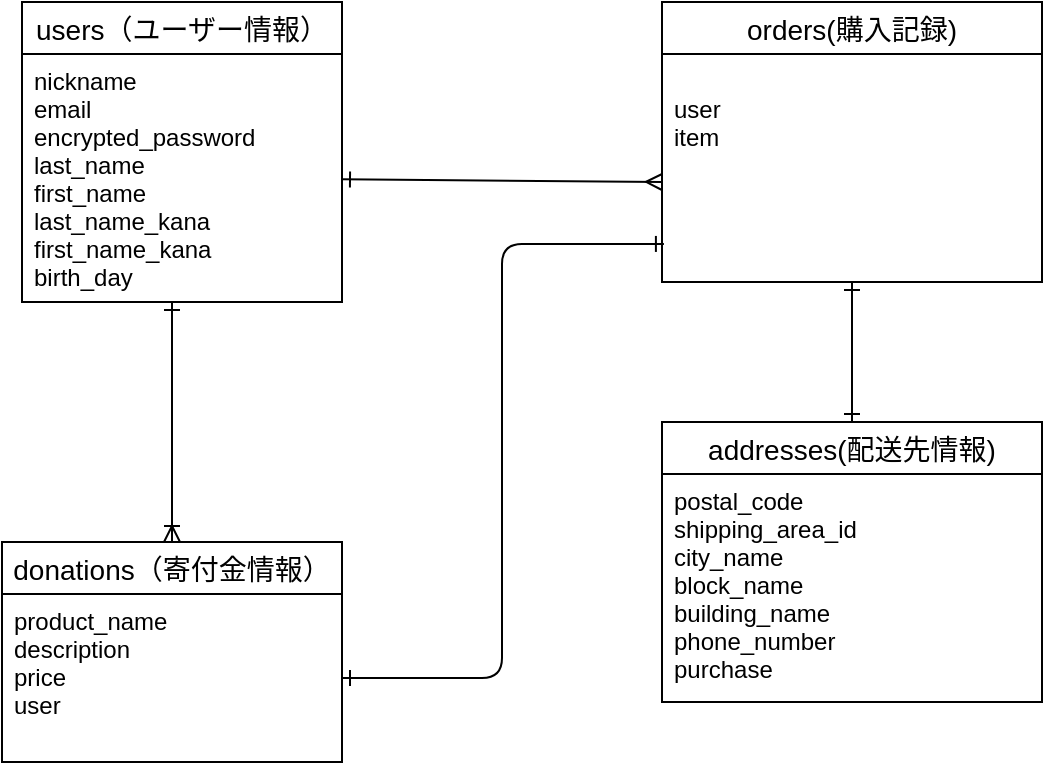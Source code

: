 <mxfile>
    <diagram id="7Q7c_u_gHPKrO-3R8lcH" name="ページ1">
        <mxGraphModel dx="740" dy="670" grid="1" gridSize="10" guides="1" tooltips="1" connect="1" arrows="1" fold="1" page="1" pageScale="1" pageWidth="827" pageHeight="1169" math="0" shadow="0">
            <root>
                <mxCell id="0"/>
                <mxCell id="1" parent="0"/>
                <mxCell id="2" value="users（ユーザー情報）" style="swimlane;fontStyle=0;childLayout=stackLayout;horizontal=1;startSize=26;horizontalStack=0;resizeParent=1;resizeParentMax=0;resizeLast=0;collapsible=1;marginBottom=0;align=center;fontSize=14;" parent="1" vertex="1">
                    <mxGeometry x="40" y="40" width="160" height="150" as="geometry"/>
                </mxCell>
                <mxCell id="3" value="nickname&#10;email&#10;encrypted_password&#10;last_name&#10;first_name&#10;last_name_kana&#10;first_name_kana&#10;birth_day&#10;" style="text;strokeColor=none;fillColor=none;spacingLeft=4;spacingRight=4;overflow=hidden;rotatable=0;points=[[0,0.5],[1,0.5]];portConstraint=eastwest;fontSize=12;" parent="2" vertex="1">
                    <mxGeometry y="26" width="160" height="124" as="geometry"/>
                </mxCell>
                <mxCell id="4" value="orders(購入記録)" style="swimlane;fontStyle=0;childLayout=stackLayout;horizontal=1;startSize=26;horizontalStack=0;resizeParent=1;resizeParentMax=0;resizeLast=0;collapsible=1;marginBottom=0;align=center;fontSize=14;" parent="1" vertex="1">
                    <mxGeometry x="360" y="40" width="190" height="140" as="geometry"/>
                </mxCell>
                <mxCell id="5" value="&#10;user&#10;item" style="text;strokeColor=none;fillColor=none;spacingLeft=4;spacingRight=4;overflow=hidden;rotatable=0;points=[[0,0.5],[1,0.5]];portConstraint=eastwest;fontSize=12;" parent="4" vertex="1">
                    <mxGeometry y="26" width="190" height="114" as="geometry"/>
                </mxCell>
                <mxCell id="6" value="donations（寄付金情報）" style="swimlane;fontStyle=0;childLayout=stackLayout;horizontal=1;startSize=26;horizontalStack=0;resizeParent=1;resizeParentMax=0;resizeLast=0;collapsible=1;marginBottom=0;align=center;fontSize=14;" parent="1" vertex="1">
                    <mxGeometry x="30" y="310" width="170" height="110" as="geometry"/>
                </mxCell>
                <mxCell id="7" value="product_name&#10;description&#10;price&#10;user" style="text;strokeColor=none;fillColor=none;spacingLeft=4;spacingRight=4;overflow=hidden;rotatable=0;points=[[0,0.5],[1,0.5]];portConstraint=eastwest;fontSize=12;" parent="6" vertex="1">
                    <mxGeometry y="26" width="170" height="84" as="geometry"/>
                </mxCell>
                <mxCell id="8" value="" style="fontSize=12;html=1;endArrow=ERoneToMany;entryX=0.5;entryY=0;entryDx=0;entryDy=0;startArrow=ERone;startFill=0;" parent="1" target="6" edge="1">
                    <mxGeometry width="100" height="100" relative="1" as="geometry">
                        <mxPoint x="115" y="190" as="sourcePoint"/>
                        <mxPoint x="127" y="310" as="targetPoint"/>
                    </mxGeometry>
                </mxCell>
                <mxCell id="9" value="" style="fontSize=12;html=1;endArrow=ERmany;startArrow=ERone;startFill=0;endFill=0;" parent="1" source="3" edge="1">
                    <mxGeometry width="100" height="100" relative="1" as="geometry">
                        <mxPoint x="260" y="230" as="sourcePoint"/>
                        <mxPoint x="360" y="130" as="targetPoint"/>
                    </mxGeometry>
                </mxCell>
                <mxCell id="10" value="addresses(配送先情報)" style="swimlane;fontStyle=0;childLayout=stackLayout;horizontal=1;startSize=26;horizontalStack=0;resizeParent=1;resizeParentMax=0;resizeLast=0;collapsible=1;marginBottom=0;align=center;fontSize=14;" parent="1" vertex="1">
                    <mxGeometry x="360" y="250" width="190" height="140" as="geometry"/>
                </mxCell>
                <mxCell id="11" value="postal_code&#10;shipping_area_id &#10;city_name&#10;block_name&#10;building_name&#10;phone_number&#10;purchase" style="text;strokeColor=none;fillColor=none;spacingLeft=4;spacingRight=4;overflow=hidden;rotatable=0;points=[[0,0.5],[1,0.5]];portConstraint=eastwest;fontSize=12;" parent="10" vertex="1">
                    <mxGeometry y="26" width="190" height="114" as="geometry"/>
                </mxCell>
                <mxCell id="12" value="" style="fontSize=12;html=1;endArrow=ERone;endFill=1;startArrow=ERone;startFill=0;" parent="1" source="10" edge="1">
                    <mxGeometry width="100" height="100" relative="1" as="geometry">
                        <mxPoint x="455" y="248" as="sourcePoint"/>
                        <mxPoint x="455" y="180" as="targetPoint"/>
                    </mxGeometry>
                </mxCell>
                <mxCell id="13" value="" style="fontSize=12;html=1;endArrow=ERone;startArrow=ERone;edgeStyle=orthogonalEdgeStyle;entryX=0.005;entryY=0.833;entryDx=0;entryDy=0;entryPerimeter=0;startFill=0;endFill=0;" parent="1" source="7" target="5" edge="1">
                    <mxGeometry width="100" height="100" relative="1" as="geometry">
                        <mxPoint x="210" y="410" as="sourcePoint"/>
                        <mxPoint x="300" y="200" as="targetPoint"/>
                    </mxGeometry>
                </mxCell>
            </root>
        </mxGraphModel>
    </diagram>
</mxfile>